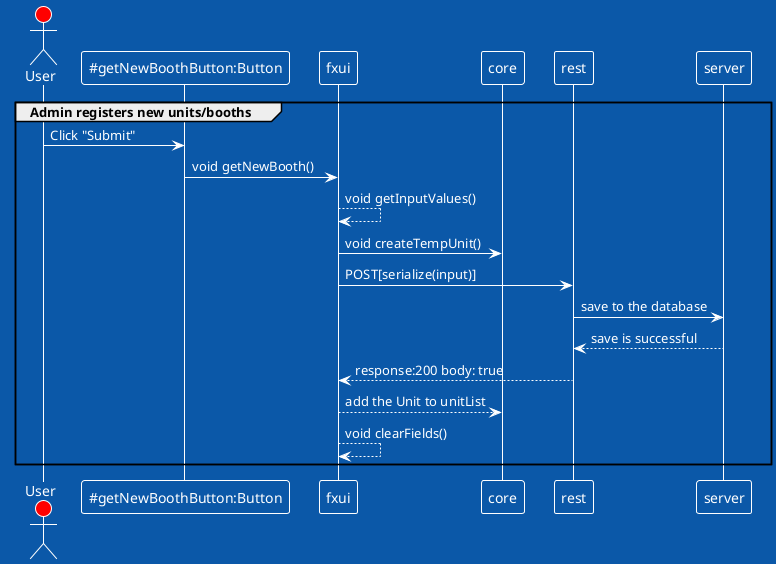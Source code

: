 @startuml
group Admin registers new units/booths
!theme amiga
actor User #red
participant "~#getNewBoothButton:Button" as A
participant "fxui" as B
participant "core" as C
participant "rest" as D
participant "server" as E


User -> A: Click "Submit"
A -> B: void getNewBooth()
B --> B: void getInputValues()
B -> C: void createTempUnit() 

B -> D: POST[serialize(input)]
D -> E: save to the database
E --> D: save is successful

D --> B: response:200 body: true
B --> C: add the Unit to unitList
B --> B: void clearFields()
end
@enduml